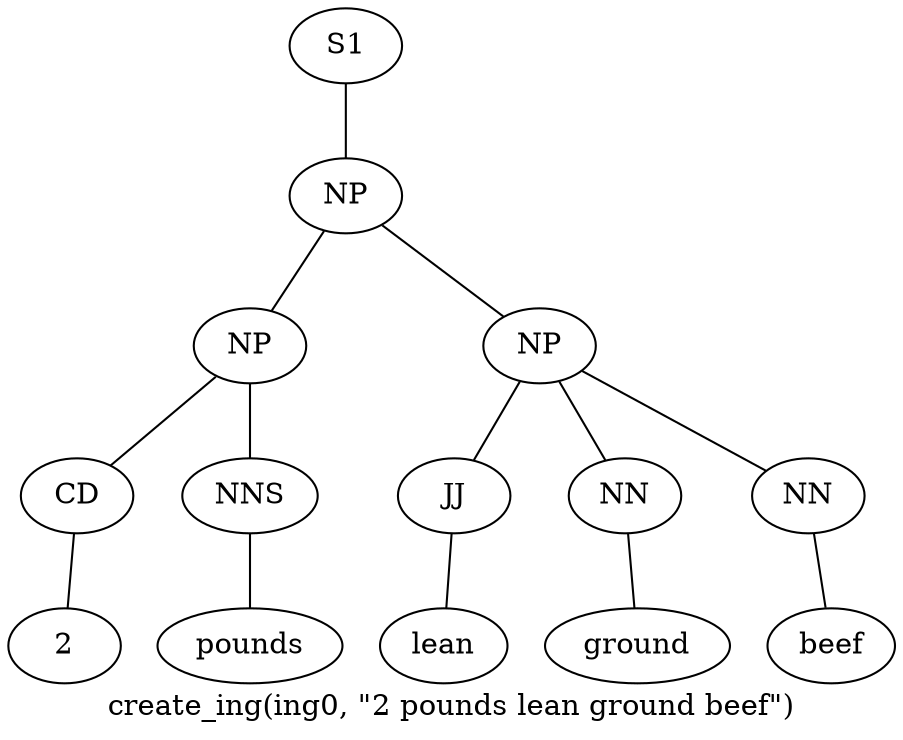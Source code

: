 graph SyntaxGraph {
	label = "create_ing(ing0, \"2 pounds lean ground beef\")";
	Node0 [label="S1"];
	Node1 [label="NP"];
	Node2 [label="NP"];
	Node3 [label="CD"];
	Node4 [label="2"];
	Node5 [label="NNS"];
	Node6 [label="pounds"];
	Node7 [label="NP"];
	Node8 [label="JJ"];
	Node9 [label="lean"];
	Node10 [label="NN"];
	Node11 [label="ground"];
	Node12 [label="NN"];
	Node13 [label="beef"];

	Node0 -- Node1;
	Node1 -- Node2;
	Node1 -- Node7;
	Node2 -- Node3;
	Node2 -- Node5;
	Node3 -- Node4;
	Node5 -- Node6;
	Node7 -- Node8;
	Node7 -- Node10;
	Node7 -- Node12;
	Node8 -- Node9;
	Node10 -- Node11;
	Node12 -- Node13;
}